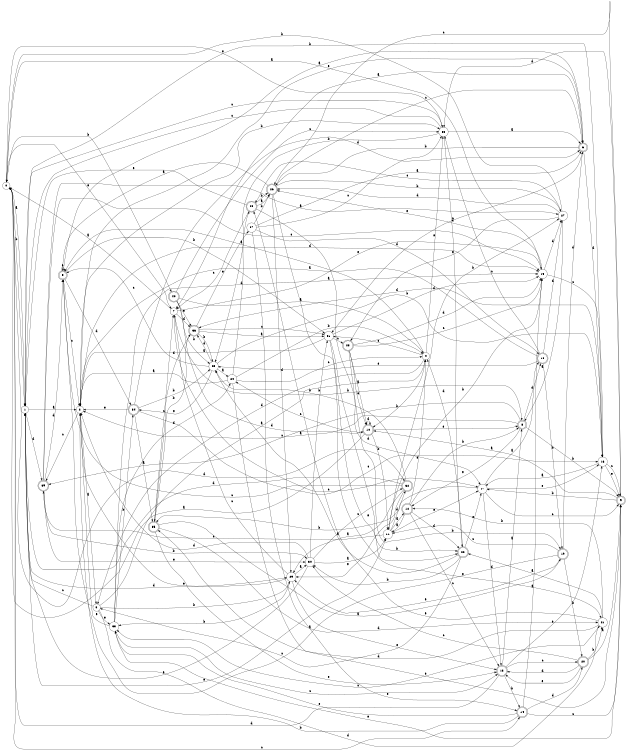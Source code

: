 digraph n33_2 {
__start0 [label="" shape="none"];

rankdir=LR;
size="8,5";

s0 [style="filled", color="black", fillcolor="white" shape="circle", label="0"];
s1 [style="filled", color="black", fillcolor="white" shape="circle", label="1"];
s2 [style="filled", color="black", fillcolor="white" shape="circle", label="2"];
s3 [style="filled", color="black", fillcolor="white" shape="circle", label="3"];
s4 [style="filled", color="black", fillcolor="white" shape="circle", label="4"];
s5 [style="rounded,filled", color="black", fillcolor="white" shape="doublecircle", label="5"];
s6 [style="rounded,filled", color="black", fillcolor="white" shape="doublecircle", label="6"];
s7 [style="filled", color="black", fillcolor="white" shape="circle", label="7"];
s8 [style="rounded,filled", color="black", fillcolor="white" shape="doublecircle", label="8"];
s9 [style="rounded,filled", color="black", fillcolor="white" shape="doublecircle", label="9"];
s10 [style="rounded,filled", color="black", fillcolor="white" shape="doublecircle", label="10"];
s11 [style="filled", color="black", fillcolor="white" shape="circle", label="11"];
s12 [style="rounded,filled", color="black", fillcolor="white" shape="doublecircle", label="12"];
s13 [style="rounded,filled", color="black", fillcolor="white" shape="doublecircle", label="13"];
s14 [style="rounded,filled", color="black", fillcolor="white" shape="doublecircle", label="14"];
s15 [style="filled", color="black", fillcolor="white" shape="circle", label="15"];
s16 [style="filled", color="black", fillcolor="white" shape="circle", label="16"];
s17 [style="filled", color="black", fillcolor="white" shape="circle", label="17"];
s18 [style="rounded,filled", color="black", fillcolor="white" shape="doublecircle", label="18"];
s19 [style="rounded,filled", color="black", fillcolor="white" shape="doublecircle", label="19"];
s20 [style="rounded,filled", color="black", fillcolor="white" shape="doublecircle", label="20"];
s21 [style="filled", color="black", fillcolor="white" shape="circle", label="21"];
s22 [style="rounded,filled", color="black", fillcolor="white" shape="doublecircle", label="22"];
s23 [style="filled", color="black", fillcolor="white" shape="circle", label="23"];
s24 [style="filled", color="black", fillcolor="white" shape="circle", label="24"];
s25 [style="rounded,filled", color="black", fillcolor="white" shape="doublecircle", label="25"];
s26 [style="rounded,filled", color="black", fillcolor="white" shape="doublecircle", label="26"];
s27 [style="filled", color="black", fillcolor="white" shape="circle", label="27"];
s28 [style="rounded,filled", color="black", fillcolor="white" shape="doublecircle", label="28"];
s29 [style="filled", color="black", fillcolor="white" shape="circle", label="29"];
s30 [style="filled", color="black", fillcolor="white" shape="circle", label="30"];
s31 [style="filled", color="black", fillcolor="white" shape="circle", label="31"];
s32 [style="rounded,filled", color="black", fillcolor="white" shape="doublecircle", label="32"];
s33 [style="filled", color="black", fillcolor="white" shape="circle", label="33"];
s34 [style="rounded,filled", color="black", fillcolor="white" shape="doublecircle", label="34"];
s35 [style="rounded,filled", color="black", fillcolor="white" shape="doublecircle", label="35"];
s36 [style="rounded,filled", color="black", fillcolor="white" shape="doublecircle", label="36"];
s37 [style="filled", color="black", fillcolor="white" shape="circle", label="37"];
s38 [style="filled", color="black", fillcolor="white" shape="circle", label="38"];
s39 [style="rounded,filled", color="black", fillcolor="white" shape="doublecircle", label="39"];
s40 [style="rounded,filled", color="black", fillcolor="white" shape="doublecircle", label="40"];
s0 -> s1 [label="a"];
s0 -> s40 [label="b"];
s0 -> s14 [label="c"];
s0 -> s32 [label="d"];
s0 -> s7 [label="e"];
s1 -> s2 [label="a"];
s1 -> s0 [label="b"];
s1 -> s38 [label="c"];
s1 -> s39 [label="d"];
s1 -> s11 [label="e"];
s2 -> s3 [label="a"];
s2 -> s38 [label="b"];
s2 -> s39 [label="c"];
s2 -> s15 [label="d"];
s2 -> s29 [label="e"];
s3 -> s4 [label="a"];
s3 -> s29 [label="b"];
s3 -> s1 [label="c"];
s3 -> s21 [label="d"];
s3 -> s33 [label="e"];
s4 -> s5 [label="a"];
s4 -> s10 [label="b"];
s4 -> s31 [label="c"];
s4 -> s3 [label="d"];
s4 -> s38 [label="e"];
s5 -> s6 [label="a"];
s5 -> s31 [label="b"];
s5 -> s2 [label="c"];
s5 -> s34 [label="d"];
s5 -> s5 [label="e"];
s6 -> s7 [label="a"];
s6 -> s26 [label="b"];
s6 -> s31 [label="c"];
s6 -> s16 [label="d"];
s6 -> s2 [label="e"];
s7 -> s0 [label="a"];
s7 -> s8 [label="b"];
s7 -> s17 [label="c"];
s7 -> s36 [label="d"];
s7 -> s15 [label="e"];
s8 -> s2 [label="a"];
s8 -> s9 [label="b"];
s8 -> s39 [label="c"];
s8 -> s18 [label="d"];
s8 -> s12 [label="e"];
s9 -> s10 [label="a"];
s9 -> s17 [label="b"];
s9 -> s26 [label="c"];
s9 -> s38 [label="d"];
s9 -> s33 [label="e"];
s10 -> s0 [label="a"];
s10 -> s11 [label="b"];
s10 -> s24 [label="c"];
s10 -> s10 [label="d"];
s10 -> s8 [label="e"];
s11 -> s12 [label="a"];
s11 -> s27 [label="b"];
s11 -> s39 [label="c"];
s11 -> s32 [label="d"];
s11 -> s17 [label="e"];
s12 -> s11 [label="a"];
s12 -> s8 [label="b"];
s12 -> s13 [label="c"];
s12 -> s22 [label="d"];
s12 -> s4 [label="e"];
s13 -> s8 [label="a"];
s13 -> s14 [label="b"];
s13 -> s20 [label="c"];
s13 -> s0 [label="d"];
s13 -> s16 [label="e"];
s14 -> s15 [label="a"];
s14 -> s2 [label="b"];
s14 -> s9 [label="c"];
s14 -> s20 [label="d"];
s14 -> s33 [label="e"];
s15 -> s0 [label="a"];
s15 -> s11 [label="b"];
s15 -> s16 [label="c"];
s15 -> s27 [label="d"];
s15 -> s26 [label="e"];
s16 -> s17 [label="a"];
s16 -> s1 [label="b"];
s16 -> s9 [label="c"];
s16 -> s36 [label="d"];
s16 -> s9 [label="e"];
s17 -> s18 [label="a"];
s17 -> s35 [label="b"];
s17 -> s9 [label="c"];
s17 -> s13 [label="d"];
s17 -> s16 [label="e"];
s18 -> s2 [label="a"];
s18 -> s19 [label="b"];
s18 -> s38 [label="c"];
s18 -> s27 [label="d"];
s18 -> s23 [label="e"];
s19 -> s5 [label="a"];
s19 -> s20 [label="b"];
s19 -> s11 [label="c"];
s19 -> s6 [label="d"];
s19 -> s29 [label="e"];
s20 -> s9 [label="a"];
s20 -> s21 [label="b"];
s20 -> s30 [label="c"];
s20 -> s13 [label="d"];
s20 -> s13 [label="e"];
s21 -> s22 [label="a"];
s21 -> s12 [label="b"];
s21 -> s33 [label="c"];
s21 -> s35 [label="d"];
s21 -> s25 [label="e"];
s22 -> s23 [label="a"];
s22 -> s30 [label="b"];
s22 -> s3 [label="c"];
s22 -> s4 [label="d"];
s22 -> s17 [label="e"];
s23 -> s24 [label="a"];
s23 -> s16 [label="b"];
s23 -> s5 [label="c"];
s23 -> s36 [label="d"];
s23 -> s34 [label="e"];
s24 -> s2 [label="a"];
s24 -> s4 [label="b"];
s24 -> s4 [label="c"];
s24 -> s25 [label="d"];
s24 -> s9 [label="e"];
s25 -> s26 [label="a"];
s25 -> s26 [label="b"];
s25 -> s7 [label="c"];
s25 -> s17 [label="d"];
s25 -> s1 [label="e"];
s26 -> s5 [label="a"];
s26 -> s27 [label="b"];
s26 -> s6 [label="c"];
s26 -> s29 [label="d"];
s26 -> s22 [label="e"];
s27 -> s8 [label="a"];
s27 -> s0 [label="b"];
s27 -> s25 [label="c"];
s27 -> s26 [label="d"];
s27 -> s28 [label="e"];
s28 -> s10 [label="a"];
s28 -> s19 [label="b"];
s28 -> s15 [label="c"];
s28 -> s15 [label="d"];
s28 -> s10 [label="e"];
s29 -> s30 [label="a"];
s29 -> s33 [label="b"];
s29 -> s7 [label="c"];
s29 -> s1 [label="d"];
s29 -> s13 [label="e"];
s30 -> s11 [label="a"];
s30 -> s31 [label="b"];
s30 -> s32 [label="c"];
s30 -> s2 [label="d"];
s30 -> s1 [label="e"];
s31 -> s2 [label="a"];
s31 -> s22 [label="b"];
s31 -> s28 [label="c"];
s31 -> s15 [label="d"];
s31 -> s21 [label="e"];
s32 -> s29 [label="a"];
s32 -> s23 [label="b"];
s32 -> s5 [label="c"];
s32 -> s1 [label="d"];
s32 -> s29 [label="e"];
s33 -> s15 [label="a"];
s33 -> s34 [label="b"];
s33 -> s13 [label="c"];
s33 -> s24 [label="d"];
s33 -> s2 [label="e"];
s34 -> s35 [label="a"];
s34 -> s23 [label="b"];
s34 -> s16 [label="c"];
s34 -> s6 [label="d"];
s34 -> s2 [label="e"];
s35 -> s19 [label="a"];
s35 -> s36 [label="b"];
s35 -> s7 [label="c"];
s35 -> s21 [label="d"];
s35 -> s13 [label="e"];
s36 -> s31 [label="a"];
s36 -> s23 [label="b"];
s36 -> s31 [label="c"];
s36 -> s35 [label="d"];
s36 -> s37 [label="e"];
s37 -> s6 [label="a"];
s37 -> s26 [label="b"];
s37 -> s38 [label="c"];
s37 -> s18 [label="d"];
s37 -> s14 [label="e"];
s38 -> s6 [label="a"];
s38 -> s23 [label="b"];
s38 -> s1 [label="c"];
s38 -> s22 [label="d"];
s38 -> s0 [label="e"];
s39 -> s27 [label="a"];
s39 -> s30 [label="b"];
s39 -> s15 [label="c"];
s39 -> s5 [label="d"];
s39 -> s30 [label="e"];
s40 -> s4 [label="a"];
s40 -> s23 [label="b"];
s40 -> s38 [label="c"];
s40 -> s10 [label="d"];
s40 -> s36 [label="e"];

}